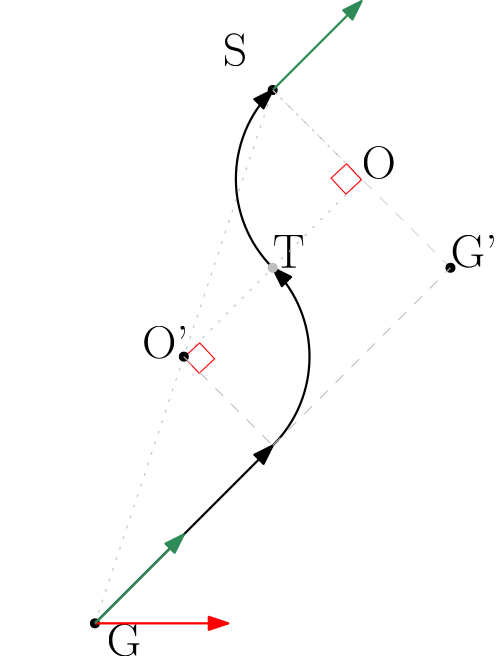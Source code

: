 <?xml version="1.0"?>
<!DOCTYPE ipe SYSTEM "ipe.dtd">
<ipe version="70005" creator="Ipe 7.1.4">
<info created="D:20140524131303" modified="D:20140611114611"/>
<ipestyle name="basic">
<symbol name="arrow/arc(spx)">
<path stroke="sym-stroke" fill="sym-stroke" pen="sym-pen">
0 0 m
-1 0.333 l
-1 -0.333 l
h
</path>
</symbol>
<symbol name="arrow/farc(spx)">
<path stroke="sym-stroke" fill="white" pen="sym-pen">
0 0 m
-1 0.333 l
-1 -0.333 l
h
</path>
</symbol>
<symbol name="mark/circle(sx)" transformations="translations">
<path fill="sym-stroke">
0.6 0 0 0.6 0 0 e
0.4 0 0 0.4 0 0 e
</path>
</symbol>
<symbol name="mark/disk(sx)" transformations="translations">
<path fill="sym-stroke">
0.6 0 0 0.6 0 0 e
</path>
</symbol>
<symbol name="mark/fdisk(sfx)" transformations="translations">
<group>
<path fill="sym-fill">
0.5 0 0 0.5 0 0 e
</path>
<path fill="sym-stroke" fillrule="eofill">
0.6 0 0 0.6 0 0 e
0.4 0 0 0.4 0 0 e
</path>
</group>
</symbol>
<symbol name="mark/box(sx)" transformations="translations">
<path fill="sym-stroke" fillrule="eofill">
-0.6 -0.6 m
0.6 -0.6 l
0.6 0.6 l
-0.6 0.6 l
h
-0.4 -0.4 m
0.4 -0.4 l
0.4 0.4 l
-0.4 0.4 l
h
</path>
</symbol>
<symbol name="mark/square(sx)" transformations="translations">
<path fill="sym-stroke">
-0.6 -0.6 m
0.6 -0.6 l
0.6 0.6 l
-0.6 0.6 l
h
</path>
</symbol>
<symbol name="mark/fsquare(sfx)" transformations="translations">
<group>
<path fill="sym-fill">
-0.5 -0.5 m
0.5 -0.5 l
0.5 0.5 l
-0.5 0.5 l
h
</path>
<path fill="sym-stroke" fillrule="eofill">
-0.6 -0.6 m
0.6 -0.6 l
0.6 0.6 l
-0.6 0.6 l
h
-0.4 -0.4 m
0.4 -0.4 l
0.4 0.4 l
-0.4 0.4 l
h
</path>
</group>
</symbol>
<symbol name="mark/cross(sx)" transformations="translations">
<group>
<path fill="sym-stroke">
-0.43 -0.57 m
0.57 0.43 l
0.43 0.57 l
-0.57 -0.43 l
h
</path>
<path fill="sym-stroke">
-0.43 0.57 m
0.57 -0.43 l
0.43 -0.57 l
-0.57 0.43 l
h
</path>
</group>
</symbol>
<symbol name="arrow/fnormal(spx)">
<path stroke="sym-stroke" fill="white" pen="sym-pen">
0 0 m
-1 0.333 l
-1 -0.333 l
h
</path>
</symbol>
<symbol name="arrow/pointed(spx)">
<path stroke="sym-stroke" fill="sym-stroke" pen="sym-pen">
0 0 m
-1 0.333 l
-0.8 0 l
-1 -0.333 l
h
</path>
</symbol>
<symbol name="arrow/fpointed(spx)">
<path stroke="sym-stroke" fill="white" pen="sym-pen">
0 0 m
-1 0.333 l
-0.8 0 l
-1 -0.333 l
h
</path>
</symbol>
<symbol name="arrow/linear(spx)">
<path stroke="sym-stroke" pen="sym-pen">
-1 0.333 m
0 0 l
-1 -0.333 l
</path>
</symbol>
<symbol name="arrow/fdouble(spx)">
<path stroke="sym-stroke" fill="white" pen="sym-pen">
0 0 m
-1 0.333 l
-1 -0.333 l
h
-1 0 m
-2 0.333 l
-2 -0.333 l
h
</path>
</symbol>
<symbol name="arrow/double(spx)">
<path stroke="sym-stroke" fill="sym-stroke" pen="sym-pen">
0 0 m
-1 0.333 l
-1 -0.333 l
h
-1 0 m
-2 0.333 l
-2 -0.333 l
h
</path>
</symbol>
<pen name="heavier" value="0.8"/>
<pen name="fat" value="1.2"/>
<pen name="ultrafat" value="2"/>
<symbolsize name="large" value="5"/>
<symbolsize name="small" value="2"/>
<symbolsize name="tiny" value="1.1"/>
<arrowsize name="large" value="10"/>
<arrowsize name="small" value="5"/>
<arrowsize name="tiny" value="3"/>
<color name="red" value="1 0 0"/>
<color name="green" value="0 1 0"/>
<color name="blue" value="0 0 1"/>
<color name="yellow" value="1 1 0"/>
<color name="orange" value="1 0.647 0"/>
<color name="gold" value="1 0.843 0"/>
<color name="purple" value="0.627 0.125 0.941"/>
<color name="gray" value="0.745"/>
<color name="brown" value="0.647 0.165 0.165"/>
<color name="navy" value="0 0 0.502"/>
<color name="pink" value="1 0.753 0.796"/>
<color name="seagreen" value="0.18 0.545 0.341"/>
<color name="turquoise" value="0.251 0.878 0.816"/>
<color name="violet" value="0.933 0.51 0.933"/>
<color name="darkblue" value="0 0 0.545"/>
<color name="darkcyan" value="0 0.545 0.545"/>
<color name="darkgray" value="0.663"/>
<color name="darkgreen" value="0 0.392 0"/>
<color name="darkmagenta" value="0.545 0 0.545"/>
<color name="darkorange" value="1 0.549 0"/>
<color name="darkred" value="0.545 0 0"/>
<color name="lightblue" value="0.678 0.847 0.902"/>
<color name="lightcyan" value="0.878 1 1"/>
<color name="lightgray" value="0.827"/>
<color name="lightgreen" value="0.565 0.933 0.565"/>
<color name="lightyellow" value="1 1 0.878"/>
<dashstyle name="dashed" value="[4] 0"/>
<dashstyle name="dotted" value="[1 3] 0"/>
<dashstyle name="dash dotted" value="[4 2 1 2] 0"/>
<dashstyle name="dash dot dotted" value="[4 2 1 2 1 2] 0"/>
<textsize name="large" value="\large"/>
<textsize name="Large" value="\Large"/>
<textsize name="LARGE" value="\LARGE"/>
<textsize name="huge" value="\huge"/>
<textsize name="Huge" value="\Huge"/>
<textsize name="small" value="\small"/>
<textsize name="footnote" value="\footnotesize"/>
<textsize name="tiny" value="\tiny"/>
<textstyle name="center" begin="\begin{center}" end="\end{center}"/>
<textstyle name="itemize" begin="\begin{itemize}" end="\end{itemize}"/>
<textstyle name="item" begin="\begin{itemize}\item{}" end="\end{itemize}"/>
<gridsize name="4 pts" value="4"/>
<gridsize name="8 pts (~3 mm)" value="8"/>
<gridsize name="16 pts (~6 mm)" value="16"/>
<gridsize name="32 pts (~12 mm)" value="32"/>
<gridsize name="10 pts (~3.5 mm)" value="10"/>
<gridsize name="20 pts (~7 mm)" value="20"/>
<gridsize name="14 pts (~5 mm)" value="14"/>
<gridsize name="28 pts (~10 mm)" value="28"/>
<gridsize name="56 pts (~20 mm)" value="56"/>
<anglesize name="90 deg" value="90"/>
<anglesize name="60 deg" value="60"/>
<anglesize name="45 deg" value="45"/>
<anglesize name="30 deg" value="30"/>
<anglesize name="22.5 deg" value="22.5"/>
<tiling name="falling" angle="-60" step="4" width="1"/>
<tiling name="rising" angle="30" step="4" width="1"/>
</ipestyle>
<page>
<layer name="alpha"/>
<view layers="alpha" active="alpha"/>
<use layer="alpha" matrix="1 0 0 1 -16 96" name="mark/disk(sx)" pos="320 704" size="normal" stroke="black"/>
<use matrix="1 0 0 1 -16 96" name="mark/disk(sx)" pos="256 512" size="normal" stroke="black"/>
<path matrix="1 0 0 1 -16 96" stroke="gray" dash="dotted">
256 512 m
320 704 l
</path>
<path matrix="1 0 0 1 -16 96" stroke="seagreen" pen="heavier" arrow="normal/normal">
320 704 m
352 736 l
</path>
<path matrix="1 0 0 1 112 224" stroke="lightgray" dash="dashed">
256 512 m
192 576 l
</path>
<path matrix="1 0 0 1 48 160" stroke="black" pen="heavier" arrow="normal/normal">
256 512 m
45.2548 0 0 45.2548 224 544 256 576 a
</path>
<path matrix="1 0 0 1 48 160" stroke="black" pen="heavier" arrow="normal/normal">
256 576 m
45.2548 0 0 -45.2548 288 608 256 640 a
</path>
<text matrix="1 0 0 1 -11.7985 84.0957" transformations="translations" pos="256 512" stroke="black" type="label" valign="baseline" size="LARGE">G</text>
<text matrix="1 0 0 1 -33.9624 104.509" transformations="translations" pos="320 704" stroke="black" type="label" valign="baseline" size="LARGE">S</text>
<text matrix="1 0 0 1 48 96" transformations="translations" pos="256 640" stroke="black" type="label" valign="baseline" size="LARGE">T</text>
<path matrix="1 0 0 1 -16 -32" stroke="black" pen="heavier" arrow="normal/normal">
256 640 m
320 704 l
</path>
<path matrix="1 0 0 1 48 160" stroke="gray" dash="dotted">
288 608 m
224 544 l
</path>
<path matrix="1 0 0 1 48 160" stroke="gray" dash="dotted">
256 640 m
288 608 l
</path>
<use matrix="1 0 0 1 176 160" name="mark/disk(sx)" pos="192 576" size="normal" stroke="black"/>
<text matrix="1 0 0 1 176 160" transformations="translations" pos="192 576" stroke="black" type="label" valign="baseline" size="LARGE">G&apos;</text>
<path matrix="1 0 0 1 -80 -96" stroke="red" pen="heavier" arrow="normal/normal">
320 704 m
368 704 l
</path>
<path matrix="0.681237 -0.732063 0.732063 0.681237 -220.472 555.897" stroke="red">
224 544 m
224 551.608 l
216.13 551.608 l
216.13 544 l
h
</path>
<path matrix="1 0 0 1 -16 96" stroke="red">
222.027 605.474 m
222.027 605.474 l
222.027 605.474 l
222.027 605.474 l
h
</path>
<path matrix="0.681237 -0.732063 0.732063 0.681237 -273.327 491.422" stroke="red">
224 544 m
224 551.608 l
216.13 551.608 l
216.13 544 l
h
</path>
<use matrix="1 0 0 1 80 192" name="mark/disk(sx)" pos="224 544" size="normal" stroke="gray"/>
<use matrix="1 0 0 1 -16 96" name="mark/disk(sx)" pos="288 608" size="normal" stroke="black"/>
<text matrix="1 0 0 1 112 224" transformations="translations" pos="224 544" stroke="black" type="label" valign="baseline" size="LARGE">O</text>
<text matrix="1 0 0 1 -31.0342 95.2467" transformations="translations" pos="288 608" stroke="black" type="label" valign="baseline" size="LARGE">O&apos;</text>
<path matrix="1 0 0 1 -16 96" stroke="gray" dash="dashed">
288 608 m
320 576 l
</path>
<path matrix="1 0 0 1 -16 96" stroke="gray" dash="dashed">
320 576 m
384 640 l
</path>
<path matrix="1 0 0 1 -80 -96" stroke="seagreen" pen="heavier" arrow="normal/normal">
320 704 m
352 736 l
</path>
</page>
</ipe>
